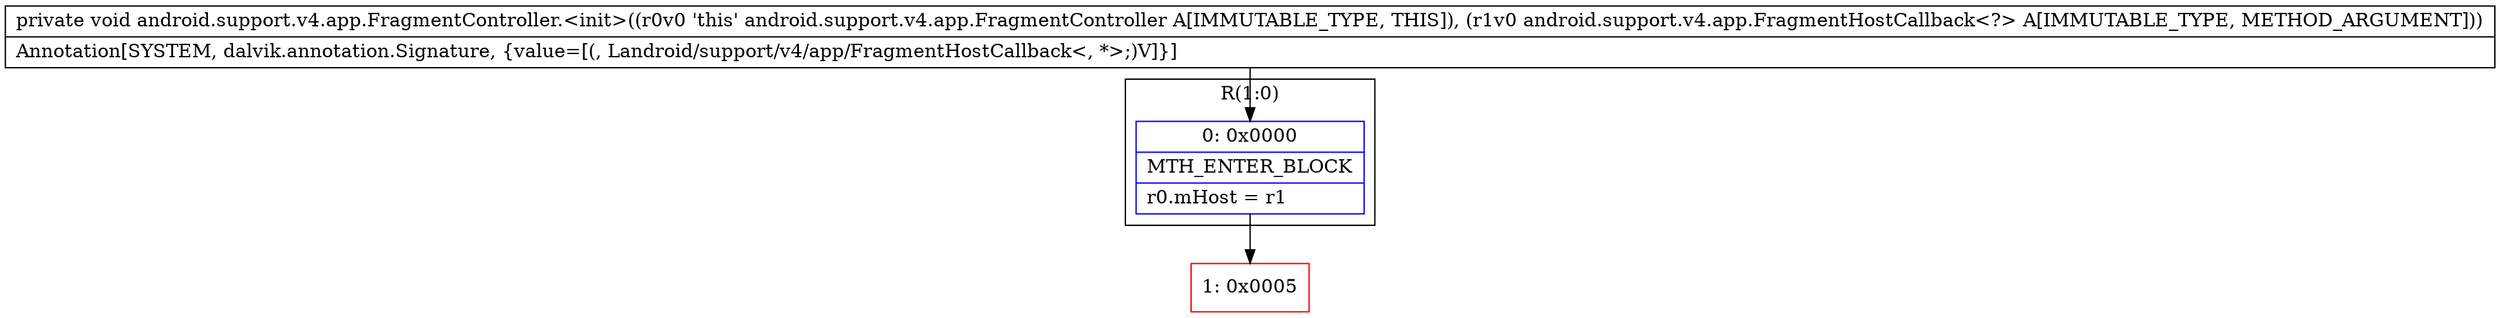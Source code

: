 digraph "CFG forandroid.support.v4.app.FragmentController.\<init\>(Landroid\/support\/v4\/app\/FragmentHostCallback;)V" {
subgraph cluster_Region_1225231801 {
label = "R(1:0)";
node [shape=record,color=blue];
Node_0 [shape=record,label="{0\:\ 0x0000|MTH_ENTER_BLOCK\l|r0.mHost = r1\l}"];
}
Node_1 [shape=record,color=red,label="{1\:\ 0x0005}"];
MethodNode[shape=record,label="{private void android.support.v4.app.FragmentController.\<init\>((r0v0 'this' android.support.v4.app.FragmentController A[IMMUTABLE_TYPE, THIS]), (r1v0 android.support.v4.app.FragmentHostCallback\<?\> A[IMMUTABLE_TYPE, METHOD_ARGUMENT]))  | Annotation[SYSTEM, dalvik.annotation.Signature, \{value=[(, Landroid\/support\/v4\/app\/FragmentHostCallback\<, *\>;)V]\}]\l}"];
MethodNode -> Node_0;
Node_0 -> Node_1;
}

